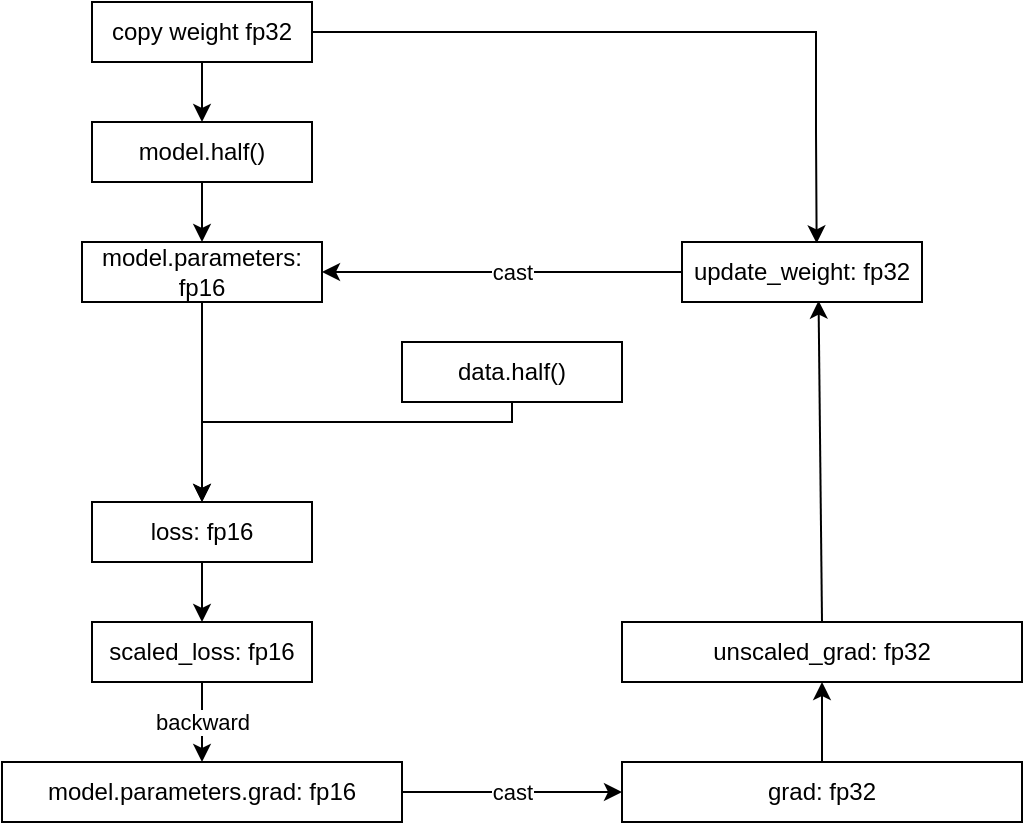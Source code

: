 <mxfile version="15.5.2" type="device"><diagram id="w4G0AYHIZmmE1Kz0jtVz" name="Page-1"><mxGraphModel dx="782" dy="428" grid="1" gridSize="10" guides="1" tooltips="1" connect="1" arrows="1" fold="1" page="1" pageScale="1" pageWidth="827" pageHeight="1169" math="0" shadow="0"><root><mxCell id="0"/><mxCell id="1" parent="0"/><mxCell id="AoqcHHEnPedBSrdDytUm-2" value="copy weight fp32" style="text;html=1;strokeColor=default;fillColor=none;align=center;verticalAlign=middle;whiteSpace=wrap;rounded=0;" vertex="1" parent="1"><mxGeometry x="125" y="60" width="110" height="30" as="geometry"/></mxCell><mxCell id="AoqcHHEnPedBSrdDytUm-5" value="data.half()" style="text;html=1;strokeColor=default;fillColor=none;align=center;verticalAlign=middle;whiteSpace=wrap;rounded=0;" vertex="1" parent="1"><mxGeometry x="280" y="230" width="110" height="30" as="geometry"/></mxCell><mxCell id="AoqcHHEnPedBSrdDytUm-6" value="" style="endArrow=classic;html=1;rounded=0;exitX=0.5;exitY=1;exitDx=0;exitDy=0;entryX=0.5;entryY=0;entryDx=0;entryDy=0;" edge="1" parent="1" target="AoqcHHEnPedBSrdDytUm-8"><mxGeometry width="50" height="50" relative="1" as="geometry"><mxPoint x="180" y="210" as="sourcePoint"/><mxPoint x="180" y="300" as="targetPoint"/></mxGeometry></mxCell><mxCell id="AoqcHHEnPedBSrdDytUm-7" value="" style="endArrow=classic;html=1;rounded=0;exitX=0.5;exitY=1;exitDx=0;exitDy=0;entryX=0.5;entryY=0;entryDx=0;entryDy=0;" edge="1" parent="1" source="AoqcHHEnPedBSrdDytUm-5" target="AoqcHHEnPedBSrdDytUm-8"><mxGeometry width="50" height="50" relative="1" as="geometry"><mxPoint x="270" y="360" as="sourcePoint"/><mxPoint x="180" y="300" as="targetPoint"/><Array as="points"><mxPoint x="335" y="270"/><mxPoint x="180" y="270"/></Array></mxGeometry></mxCell><mxCell id="AoqcHHEnPedBSrdDytUm-8" value="loss: fp16" style="text;html=1;strokeColor=default;fillColor=none;align=center;verticalAlign=middle;whiteSpace=wrap;rounded=0;" vertex="1" parent="1"><mxGeometry x="125" y="310" width="110" height="30" as="geometry"/></mxCell><mxCell id="AoqcHHEnPedBSrdDytUm-9" value="" style="endArrow=classic;html=1;rounded=0;exitX=0.5;exitY=1;exitDx=0;exitDy=0;entryX=0.5;entryY=0;entryDx=0;entryDy=0;" edge="1" parent="1" source="AoqcHHEnPedBSrdDytUm-8" target="AoqcHHEnPedBSrdDytUm-10"><mxGeometry width="50" height="50" relative="1" as="geometry"><mxPoint x="270" y="360" as="sourcePoint"/><mxPoint x="180" y="380" as="targetPoint"/></mxGeometry></mxCell><mxCell id="AoqcHHEnPedBSrdDytUm-10" value="scaled_loss: fp16" style="text;html=1;strokeColor=default;fillColor=none;align=center;verticalAlign=middle;whiteSpace=wrap;rounded=0;" vertex="1" parent="1"><mxGeometry x="125" y="370" width="110" height="30" as="geometry"/></mxCell><mxCell id="AoqcHHEnPedBSrdDytUm-11" value="backward" style="endArrow=classic;html=1;rounded=0;exitX=0.5;exitY=1;exitDx=0;exitDy=0;entryX=0.5;entryY=0;entryDx=0;entryDy=0;" edge="1" parent="1" source="AoqcHHEnPedBSrdDytUm-10" target="AoqcHHEnPedBSrdDytUm-12"><mxGeometry width="50" height="50" relative="1" as="geometry"><mxPoint x="270" y="360" as="sourcePoint"/><mxPoint x="180" y="430" as="targetPoint"/></mxGeometry></mxCell><mxCell id="AoqcHHEnPedBSrdDytUm-12" value="model.parameters.grad: fp16" style="text;html=1;strokeColor=default;fillColor=none;align=center;verticalAlign=middle;whiteSpace=wrap;rounded=0;" vertex="1" parent="1"><mxGeometry x="80" y="440" width="200" height="30" as="geometry"/></mxCell><mxCell id="AoqcHHEnPedBSrdDytUm-13" value="cast" style="endArrow=classic;html=1;rounded=0;exitX=1;exitY=0.5;exitDx=0;exitDy=0;entryX=0;entryY=0.5;entryDx=0;entryDy=0;" edge="1" parent="1" source="AoqcHHEnPedBSrdDytUm-12" target="AoqcHHEnPedBSrdDytUm-14"><mxGeometry width="50" height="50" relative="1" as="geometry"><mxPoint x="270" y="420" as="sourcePoint"/><mxPoint x="330" y="455" as="targetPoint"/></mxGeometry></mxCell><mxCell id="AoqcHHEnPedBSrdDytUm-14" value="grad: fp32" style="text;html=1;strokeColor=default;fillColor=none;align=center;verticalAlign=middle;whiteSpace=wrap;rounded=0;" vertex="1" parent="1"><mxGeometry x="390" y="440" width="200" height="30" as="geometry"/></mxCell><mxCell id="AoqcHHEnPedBSrdDytUm-15" value="" style="endArrow=classic;html=1;rounded=0;exitX=0.5;exitY=0;exitDx=0;exitDy=0;entryX=0.5;entryY=1;entryDx=0;entryDy=0;" edge="1" parent="1" source="AoqcHHEnPedBSrdDytUm-14" target="AoqcHHEnPedBSrdDytUm-16"><mxGeometry width="50" height="50" relative="1" as="geometry"><mxPoint x="460" y="390" as="sourcePoint"/><mxPoint x="510" y="340" as="targetPoint"/></mxGeometry></mxCell><mxCell id="AoqcHHEnPedBSrdDytUm-16" value="unscaled_grad: fp32" style="text;html=1;strokeColor=default;fillColor=none;align=center;verticalAlign=middle;whiteSpace=wrap;rounded=0;" vertex="1" parent="1"><mxGeometry x="390" y="370" width="200" height="30" as="geometry"/></mxCell><mxCell id="AoqcHHEnPedBSrdDytUm-18" value="" style="endArrow=classic;html=1;rounded=0;exitX=0.5;exitY=0;exitDx=0;exitDy=0;entryX=0.569;entryY=0.978;entryDx=0;entryDy=0;entryPerimeter=0;" edge="1" parent="1" source="AoqcHHEnPedBSrdDytUm-16" target="AoqcHHEnPedBSrdDytUm-19"><mxGeometry width="50" height="50" relative="1" as="geometry"><mxPoint x="270" y="350" as="sourcePoint"/><mxPoint x="490" y="260" as="targetPoint"/></mxGeometry></mxCell><mxCell id="AoqcHHEnPedBSrdDytUm-19" value="update_weight: fp32" style="text;html=1;strokeColor=default;fillColor=none;align=center;verticalAlign=middle;whiteSpace=wrap;rounded=0;" vertex="1" parent="1"><mxGeometry x="420" y="180" width="120" height="30" as="geometry"/></mxCell><mxCell id="AoqcHHEnPedBSrdDytUm-22" value="" style="endArrow=classic;html=1;rounded=0;exitX=1;exitY=0.5;exitDx=0;exitDy=0;entryX=0.561;entryY=0.022;entryDx=0;entryDy=0;entryPerimeter=0;" edge="1" parent="1" source="AoqcHHEnPedBSrdDytUm-2" target="AoqcHHEnPedBSrdDytUm-19"><mxGeometry width="50" height="50" relative="1" as="geometry"><mxPoint x="270" y="350" as="sourcePoint"/><mxPoint x="761.333" y="150" as="targetPoint"/><Array as="points"><mxPoint x="487" y="75"/><mxPoint x="487" y="125"/></Array></mxGeometry></mxCell><mxCell id="AoqcHHEnPedBSrdDytUm-23" value="" style="endArrow=classic;html=1;rounded=0;entryX=1;entryY=0.5;entryDx=0;entryDy=0;exitX=0;exitY=0.5;exitDx=0;exitDy=0;" edge="1" parent="1" source="AoqcHHEnPedBSrdDytUm-19" target="AoqcHHEnPedBSrdDytUm-27"><mxGeometry width="50" height="50" relative="1" as="geometry"><mxPoint x="330" y="350" as="sourcePoint"/><mxPoint x="235" y="195" as="targetPoint"/></mxGeometry></mxCell><mxCell id="AoqcHHEnPedBSrdDytUm-30" value="cast" style="edgeLabel;html=1;align=center;verticalAlign=middle;resizable=0;points=[];" vertex="1" connectable="0" parent="AoqcHHEnPedBSrdDytUm-23"><mxGeometry x="0.133" y="1" relative="1" as="geometry"><mxPoint x="17" y="-1" as="offset"/></mxGeometry></mxCell><mxCell id="AoqcHHEnPedBSrdDytUm-25" value="model.half()" style="text;html=1;strokeColor=default;fillColor=none;align=center;verticalAlign=middle;whiteSpace=wrap;rounded=0;" vertex="1" parent="1"><mxGeometry x="125" y="120" width="110" height="30" as="geometry"/></mxCell><mxCell id="AoqcHHEnPedBSrdDytUm-26" value="" style="endArrow=classic;html=1;rounded=0;exitX=0.5;exitY=1;exitDx=0;exitDy=0;entryX=0.5;entryY=0;entryDx=0;entryDy=0;" edge="1" parent="1" source="AoqcHHEnPedBSrdDytUm-2" target="AoqcHHEnPedBSrdDytUm-25"><mxGeometry width="50" height="50" relative="1" as="geometry"><mxPoint x="330" y="220" as="sourcePoint"/><mxPoint x="380" y="170" as="targetPoint"/></mxGeometry></mxCell><mxCell id="AoqcHHEnPedBSrdDytUm-27" value="model.parameters: fp16" style="text;html=1;strokeColor=default;fillColor=none;align=center;verticalAlign=middle;whiteSpace=wrap;rounded=0;" vertex="1" parent="1"><mxGeometry x="120" y="180" width="120" height="30" as="geometry"/></mxCell><mxCell id="AoqcHHEnPedBSrdDytUm-28" value="" style="endArrow=classic;html=1;rounded=0;exitX=0.5;exitY=1;exitDx=0;exitDy=0;" edge="1" parent="1" source="AoqcHHEnPedBSrdDytUm-25" target="AoqcHHEnPedBSrdDytUm-27"><mxGeometry width="50" height="50" relative="1" as="geometry"><mxPoint x="330" y="280" as="sourcePoint"/><mxPoint x="400" y="300" as="targetPoint"/></mxGeometry></mxCell></root></mxGraphModel></diagram></mxfile>